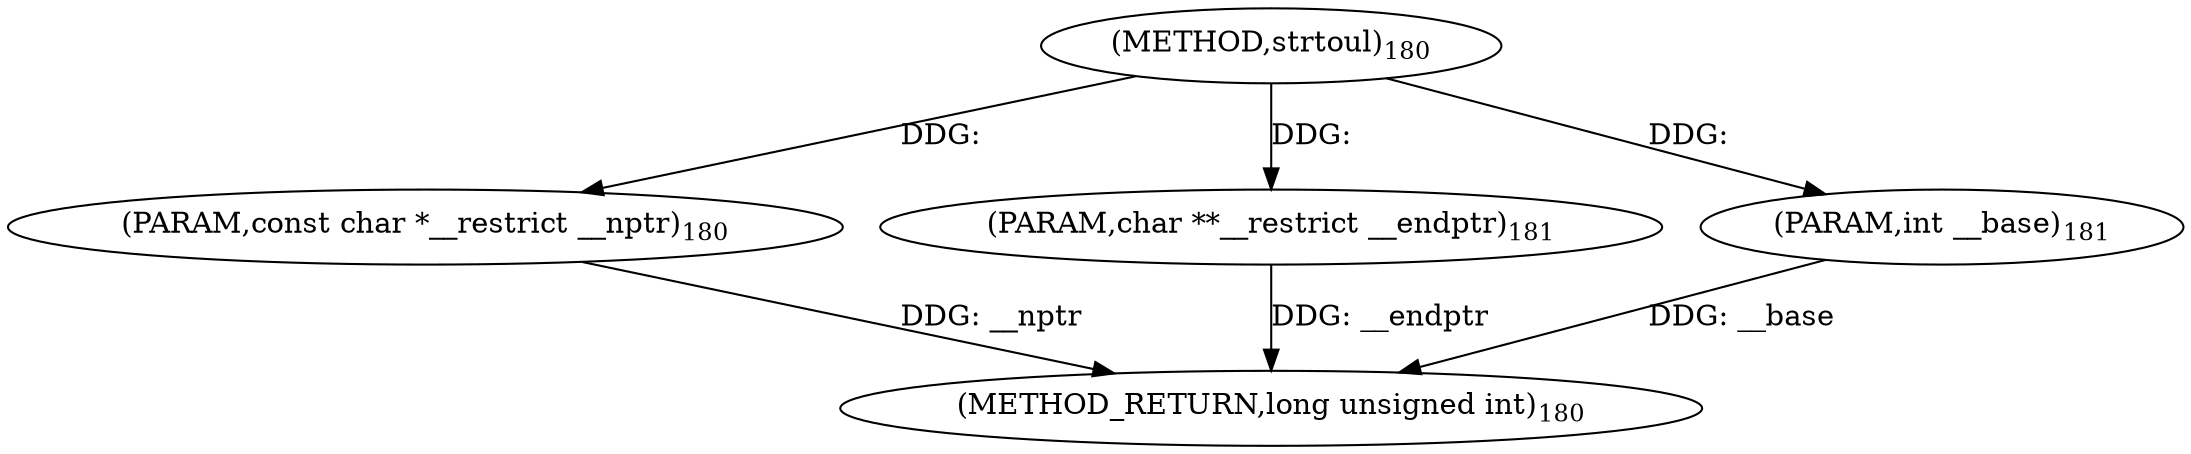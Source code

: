 digraph "strtoul" {  
"4696" [label = <(METHOD,strtoul)<SUB>180</SUB>> ]
"4700" [label = <(METHOD_RETURN,long unsigned int)<SUB>180</SUB>> ]
"4697" [label = <(PARAM,const char *__restrict __nptr)<SUB>180</SUB>> ]
"4698" [label = <(PARAM,char **__restrict __endptr)<SUB>181</SUB>> ]
"4699" [label = <(PARAM,int __base)<SUB>181</SUB>> ]
  "4697" -> "4700"  [ label = "DDG: __nptr"] 
  "4698" -> "4700"  [ label = "DDG: __endptr"] 
  "4699" -> "4700"  [ label = "DDG: __base"] 
  "4696" -> "4697"  [ label = "DDG: "] 
  "4696" -> "4698"  [ label = "DDG: "] 
  "4696" -> "4699"  [ label = "DDG: "] 
}

